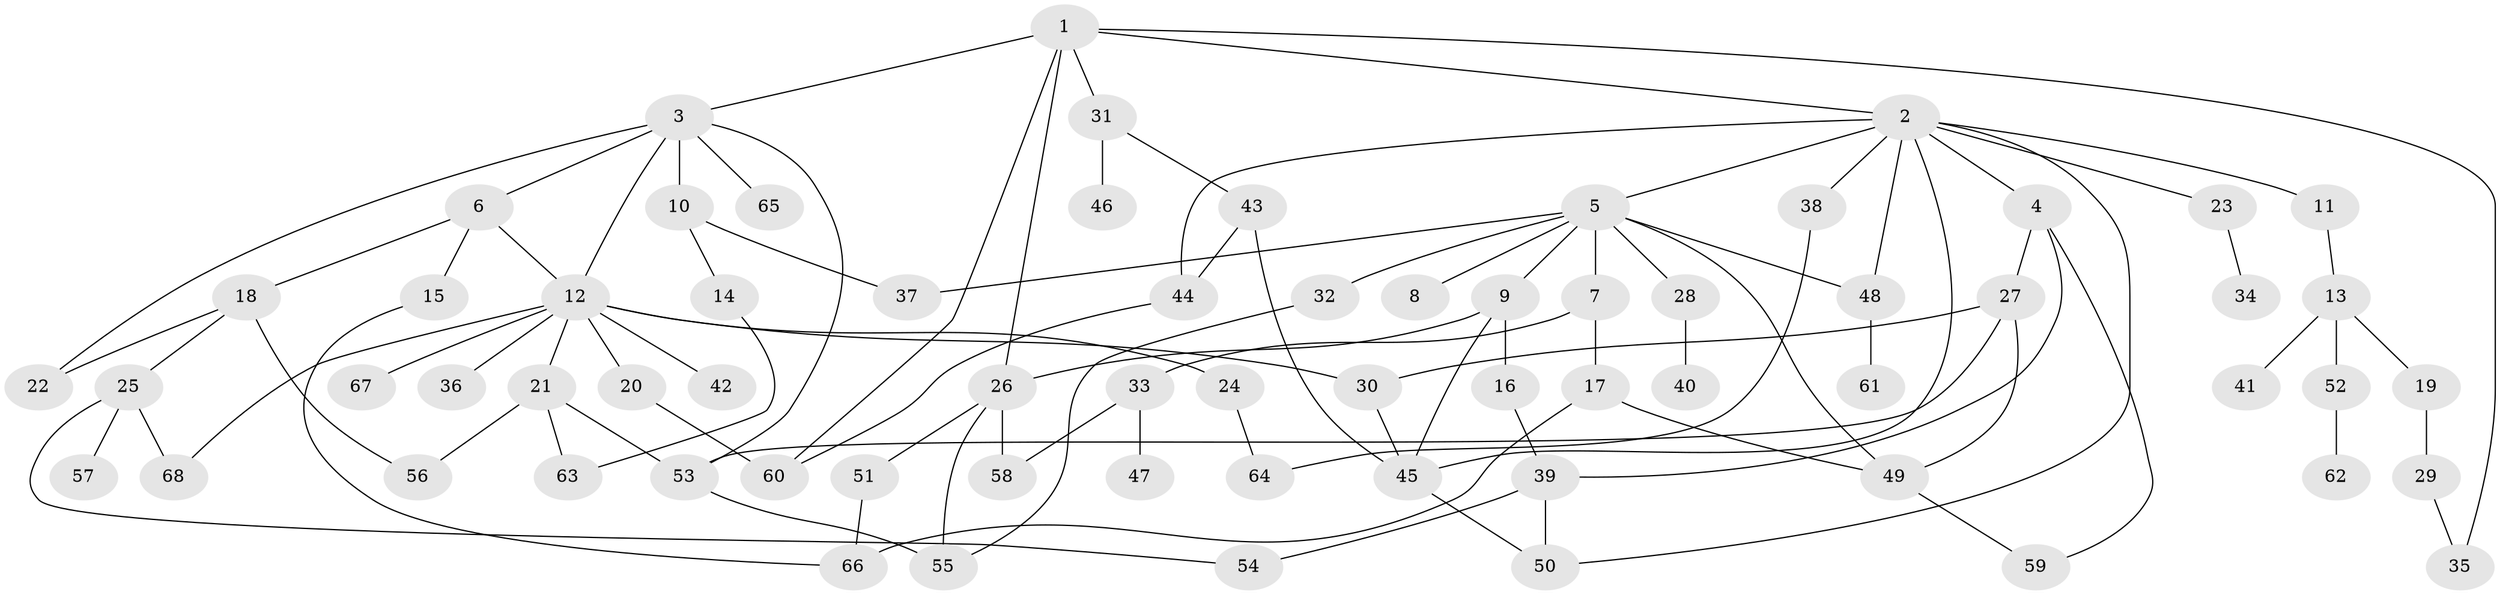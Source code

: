 // coarse degree distribution, {15: 0.05, 10: 0.05, 4: 0.05, 5: 0.1, 2: 0.3, 1: 0.35, 3: 0.1}
// Generated by graph-tools (version 1.1) at 2025/16/03/04/25 18:16:59]
// undirected, 68 vertices, 98 edges
graph export_dot {
graph [start="1"]
  node [color=gray90,style=filled];
  1;
  2;
  3;
  4;
  5;
  6;
  7;
  8;
  9;
  10;
  11;
  12;
  13;
  14;
  15;
  16;
  17;
  18;
  19;
  20;
  21;
  22;
  23;
  24;
  25;
  26;
  27;
  28;
  29;
  30;
  31;
  32;
  33;
  34;
  35;
  36;
  37;
  38;
  39;
  40;
  41;
  42;
  43;
  44;
  45;
  46;
  47;
  48;
  49;
  50;
  51;
  52;
  53;
  54;
  55;
  56;
  57;
  58;
  59;
  60;
  61;
  62;
  63;
  64;
  65;
  66;
  67;
  68;
  1 -- 2;
  1 -- 3;
  1 -- 26;
  1 -- 31;
  1 -- 35;
  1 -- 60;
  2 -- 4;
  2 -- 5;
  2 -- 11;
  2 -- 23;
  2 -- 38;
  2 -- 44;
  2 -- 48;
  2 -- 50;
  2 -- 45;
  3 -- 6;
  3 -- 10;
  3 -- 12;
  3 -- 22;
  3 -- 53;
  3 -- 65;
  4 -- 27;
  4 -- 59;
  4 -- 39;
  5 -- 7;
  5 -- 8;
  5 -- 9;
  5 -- 28;
  5 -- 32;
  5 -- 49;
  5 -- 48;
  5 -- 37;
  6 -- 15;
  6 -- 18;
  6 -- 12;
  7 -- 17;
  7 -- 33;
  9 -- 16;
  9 -- 45;
  9 -- 26;
  10 -- 14;
  10 -- 37;
  11 -- 13;
  12 -- 20;
  12 -- 21;
  12 -- 24;
  12 -- 30;
  12 -- 36;
  12 -- 42;
  12 -- 67;
  12 -- 68;
  13 -- 19;
  13 -- 41;
  13 -- 52;
  14 -- 63;
  15 -- 66;
  16 -- 39;
  17 -- 49;
  17 -- 66;
  18 -- 25;
  18 -- 22;
  18 -- 56;
  19 -- 29;
  20 -- 60;
  21 -- 56;
  21 -- 53;
  21 -- 63;
  23 -- 34;
  24 -- 64;
  25 -- 57;
  25 -- 54;
  25 -- 68;
  26 -- 51;
  26 -- 58;
  26 -- 55;
  27 -- 53;
  27 -- 30;
  27 -- 49;
  28 -- 40;
  29 -- 35;
  30 -- 45;
  31 -- 43;
  31 -- 46;
  32 -- 55;
  33 -- 47;
  33 -- 58;
  38 -- 64;
  39 -- 50;
  39 -- 54;
  43 -- 45;
  43 -- 44;
  44 -- 60;
  45 -- 50;
  48 -- 61;
  49 -- 59;
  51 -- 66;
  52 -- 62;
  53 -- 55;
}
